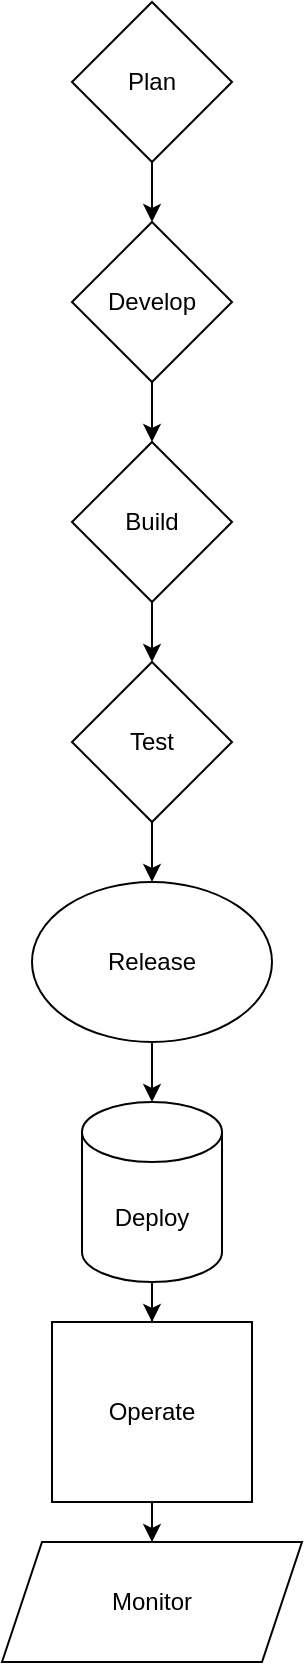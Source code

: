 <mxfile version="28.1.1">
  <diagram name="Page-1" id="DJ8xOYhYjmHO-gdCT90Q">
    <mxGraphModel dx="1429" dy="820" grid="1" gridSize="10" guides="1" tooltips="1" connect="1" arrows="1" fold="1" page="1" pageScale="1" pageWidth="850" pageHeight="1100" math="0" shadow="0">
      <root>
        <mxCell id="0" />
        <mxCell id="1" parent="0" />
        <mxCell id="HWz8hg-FowZUI4G1oYfd-11" value="" style="edgeStyle=orthogonalEdgeStyle;rounded=0;orthogonalLoop=1;jettySize=auto;html=1;" edge="1" parent="1" source="HWz8hg-FowZUI4G1oYfd-1" target="HWz8hg-FowZUI4G1oYfd-3">
          <mxGeometry relative="1" as="geometry" />
        </mxCell>
        <mxCell id="HWz8hg-FowZUI4G1oYfd-1" value="Plan" style="rhombus;whiteSpace=wrap;html=1;" vertex="1" parent="1">
          <mxGeometry x="325" y="90" width="80" height="80" as="geometry" />
        </mxCell>
        <mxCell id="HWz8hg-FowZUI4G1oYfd-13" value="" style="edgeStyle=orthogonalEdgeStyle;rounded=0;orthogonalLoop=1;jettySize=auto;html=1;" edge="1" parent="1" source="HWz8hg-FowZUI4G1oYfd-2" target="HWz8hg-FowZUI4G1oYfd-4">
          <mxGeometry relative="1" as="geometry" />
        </mxCell>
        <mxCell id="HWz8hg-FowZUI4G1oYfd-2" value="Build" style="rhombus;whiteSpace=wrap;html=1;" vertex="1" parent="1">
          <mxGeometry x="325" y="310" width="80" height="80" as="geometry" />
        </mxCell>
        <mxCell id="HWz8hg-FowZUI4G1oYfd-12" value="" style="edgeStyle=orthogonalEdgeStyle;rounded=0;orthogonalLoop=1;jettySize=auto;html=1;" edge="1" parent="1" source="HWz8hg-FowZUI4G1oYfd-3" target="HWz8hg-FowZUI4G1oYfd-2">
          <mxGeometry relative="1" as="geometry" />
        </mxCell>
        <mxCell id="HWz8hg-FowZUI4G1oYfd-3" value="Develop" style="rhombus;whiteSpace=wrap;html=1;" vertex="1" parent="1">
          <mxGeometry x="325" y="200" width="80" height="80" as="geometry" />
        </mxCell>
        <mxCell id="HWz8hg-FowZUI4G1oYfd-14" value="" style="edgeStyle=orthogonalEdgeStyle;rounded=0;orthogonalLoop=1;jettySize=auto;html=1;" edge="1" parent="1" source="HWz8hg-FowZUI4G1oYfd-4" target="HWz8hg-FowZUI4G1oYfd-5">
          <mxGeometry relative="1" as="geometry" />
        </mxCell>
        <mxCell id="HWz8hg-FowZUI4G1oYfd-4" value="Test" style="rhombus;whiteSpace=wrap;html=1;" vertex="1" parent="1">
          <mxGeometry x="325" y="420" width="80" height="80" as="geometry" />
        </mxCell>
        <mxCell id="HWz8hg-FowZUI4G1oYfd-15" value="" style="edgeStyle=orthogonalEdgeStyle;rounded=0;orthogonalLoop=1;jettySize=auto;html=1;" edge="1" parent="1" source="HWz8hg-FowZUI4G1oYfd-5" target="HWz8hg-FowZUI4G1oYfd-6">
          <mxGeometry relative="1" as="geometry" />
        </mxCell>
        <mxCell id="HWz8hg-FowZUI4G1oYfd-5" value="Release" style="ellipse;whiteSpace=wrap;html=1;" vertex="1" parent="1">
          <mxGeometry x="305" y="530" width="120" height="80" as="geometry" />
        </mxCell>
        <mxCell id="HWz8hg-FowZUI4G1oYfd-17" value="" style="edgeStyle=orthogonalEdgeStyle;rounded=0;orthogonalLoop=1;jettySize=auto;html=1;" edge="1" parent="1" source="HWz8hg-FowZUI4G1oYfd-6" target="HWz8hg-FowZUI4G1oYfd-7">
          <mxGeometry relative="1" as="geometry" />
        </mxCell>
        <mxCell id="HWz8hg-FowZUI4G1oYfd-6" value="Deploy" style="shape=cylinder3;whiteSpace=wrap;html=1;boundedLbl=1;backgroundOutline=1;size=15;" vertex="1" parent="1">
          <mxGeometry x="330" y="640" width="70" height="90" as="geometry" />
        </mxCell>
        <mxCell id="HWz8hg-FowZUI4G1oYfd-19" value="" style="edgeStyle=orthogonalEdgeStyle;rounded=0;orthogonalLoop=1;jettySize=auto;html=1;" edge="1" parent="1" source="HWz8hg-FowZUI4G1oYfd-7" target="HWz8hg-FowZUI4G1oYfd-8">
          <mxGeometry relative="1" as="geometry" />
        </mxCell>
        <mxCell id="HWz8hg-FowZUI4G1oYfd-7" value="Operate" style="rounded=0;whiteSpace=wrap;html=1;" vertex="1" parent="1">
          <mxGeometry x="315" y="750" width="100" height="90" as="geometry" />
        </mxCell>
        <mxCell id="HWz8hg-FowZUI4G1oYfd-8" value="Monitor" style="shape=parallelogram;perimeter=parallelogramPerimeter;whiteSpace=wrap;html=1;fixedSize=1;" vertex="1" parent="1">
          <mxGeometry x="290" y="860" width="150" height="60" as="geometry" />
        </mxCell>
      </root>
    </mxGraphModel>
  </diagram>
</mxfile>
